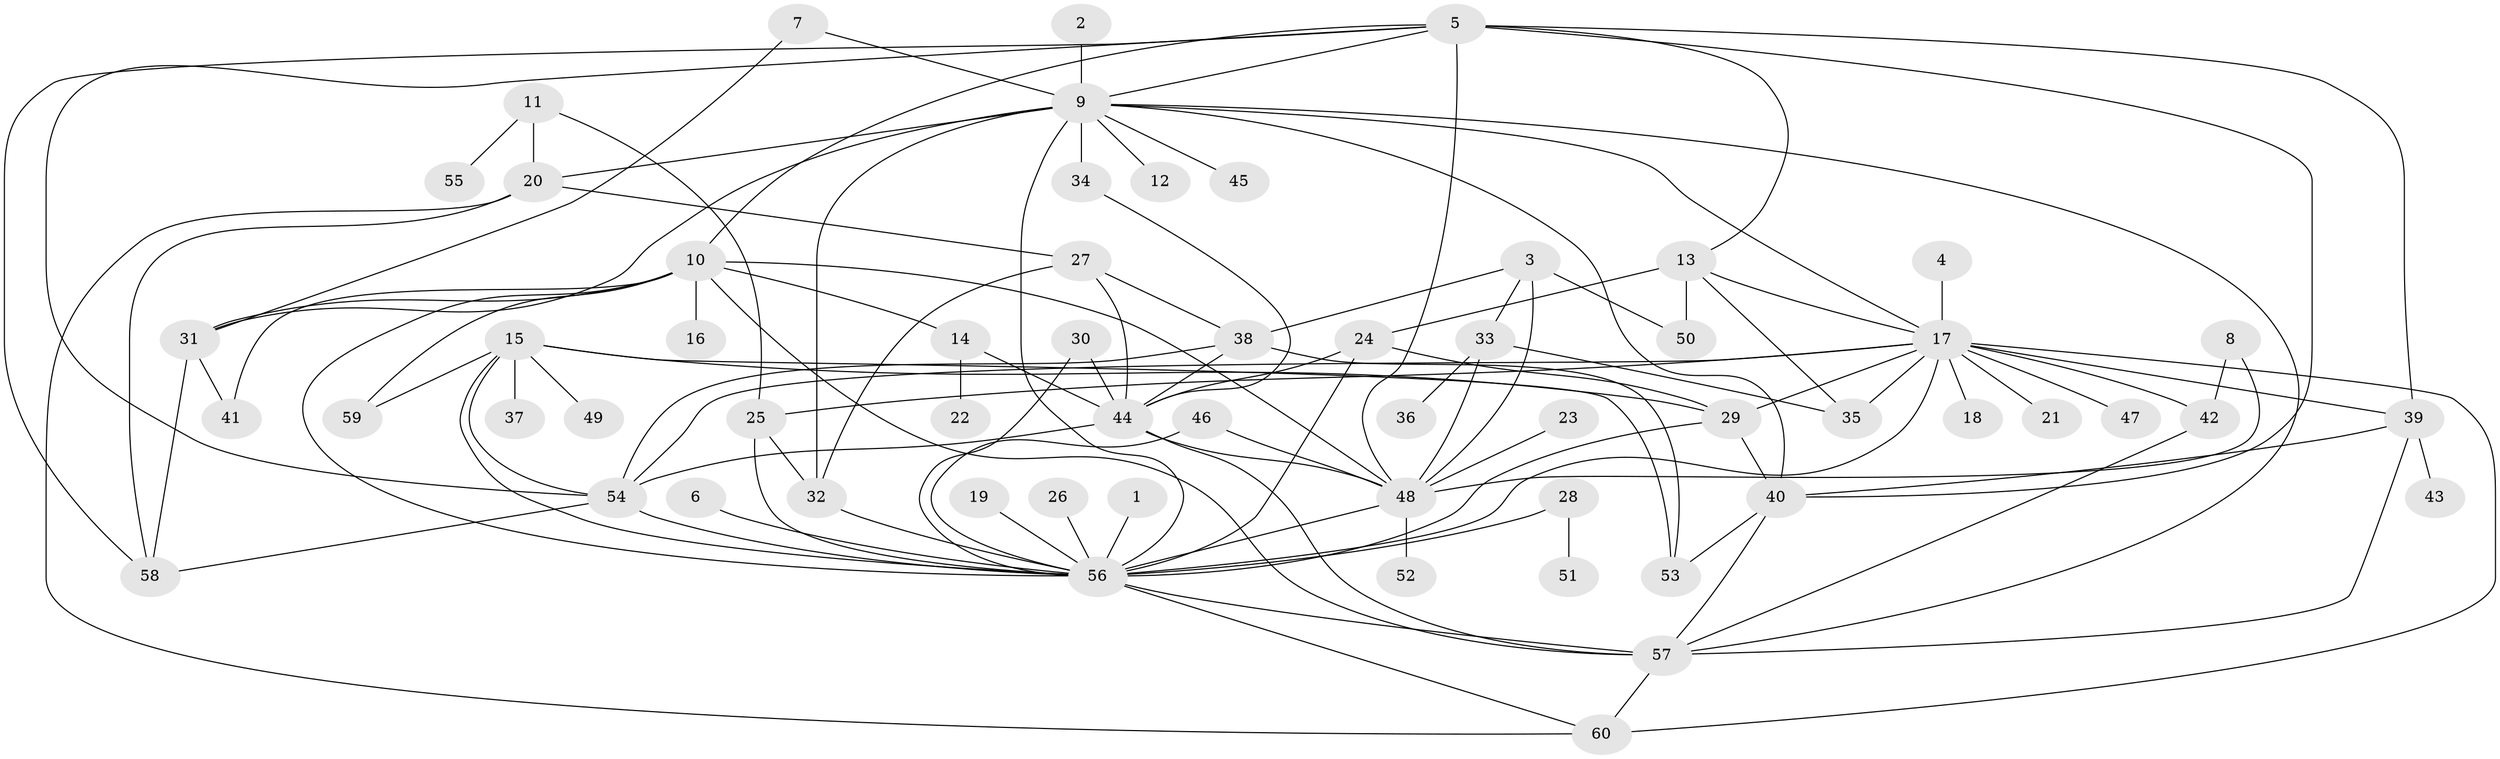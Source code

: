 // original degree distribution, {14: 0.010101010101010102, 9: 0.020202020202020204, 28: 0.010101010101010102, 4: 0.0707070707070707, 1: 0.3434343434343434, 8: 0.010101010101010102, 11: 0.010101010101010102, 16: 0.010101010101010102, 10: 0.020202020202020204, 2: 0.29292929292929293, 7: 0.04040404040404041, 3: 0.10101010101010101, 6: 0.030303030303030304, 5: 0.030303030303030304}
// Generated by graph-tools (version 1.1) at 2025/36/03/04/25 23:36:56]
// undirected, 60 vertices, 113 edges
graph export_dot {
  node [color=gray90,style=filled];
  1;
  2;
  3;
  4;
  5;
  6;
  7;
  8;
  9;
  10;
  11;
  12;
  13;
  14;
  15;
  16;
  17;
  18;
  19;
  20;
  21;
  22;
  23;
  24;
  25;
  26;
  27;
  28;
  29;
  30;
  31;
  32;
  33;
  34;
  35;
  36;
  37;
  38;
  39;
  40;
  41;
  42;
  43;
  44;
  45;
  46;
  47;
  48;
  49;
  50;
  51;
  52;
  53;
  54;
  55;
  56;
  57;
  58;
  59;
  60;
  1 -- 56 [weight=1.0];
  2 -- 9 [weight=1.0];
  3 -- 33 [weight=1.0];
  3 -- 38 [weight=1.0];
  3 -- 48 [weight=1.0];
  3 -- 50 [weight=1.0];
  4 -- 17 [weight=1.0];
  5 -- 9 [weight=1.0];
  5 -- 10 [weight=1.0];
  5 -- 13 [weight=1.0];
  5 -- 39 [weight=1.0];
  5 -- 40 [weight=1.0];
  5 -- 48 [weight=1.0];
  5 -- 54 [weight=1.0];
  5 -- 58 [weight=1.0];
  6 -- 56 [weight=1.0];
  7 -- 9 [weight=1.0];
  7 -- 31 [weight=1.0];
  8 -- 42 [weight=1.0];
  8 -- 48 [weight=1.0];
  9 -- 12 [weight=1.0];
  9 -- 17 [weight=1.0];
  9 -- 20 [weight=1.0];
  9 -- 31 [weight=1.0];
  9 -- 32 [weight=1.0];
  9 -- 34 [weight=1.0];
  9 -- 40 [weight=1.0];
  9 -- 45 [weight=1.0];
  9 -- 56 [weight=2.0];
  9 -- 57 [weight=1.0];
  10 -- 14 [weight=1.0];
  10 -- 16 [weight=1.0];
  10 -- 31 [weight=1.0];
  10 -- 41 [weight=1.0];
  10 -- 48 [weight=1.0];
  10 -- 56 [weight=2.0];
  10 -- 57 [weight=1.0];
  10 -- 59 [weight=1.0];
  11 -- 20 [weight=1.0];
  11 -- 25 [weight=1.0];
  11 -- 55 [weight=1.0];
  13 -- 17 [weight=1.0];
  13 -- 24 [weight=1.0];
  13 -- 35 [weight=1.0];
  13 -- 50 [weight=1.0];
  14 -- 22 [weight=1.0];
  14 -- 44 [weight=1.0];
  15 -- 29 [weight=1.0];
  15 -- 37 [weight=1.0];
  15 -- 49 [weight=1.0];
  15 -- 53 [weight=1.0];
  15 -- 54 [weight=1.0];
  15 -- 56 [weight=1.0];
  15 -- 59 [weight=1.0];
  17 -- 18 [weight=1.0];
  17 -- 21 [weight=1.0];
  17 -- 25 [weight=1.0];
  17 -- 29 [weight=1.0];
  17 -- 35 [weight=1.0];
  17 -- 39 [weight=1.0];
  17 -- 42 [weight=2.0];
  17 -- 47 [weight=1.0];
  17 -- 54 [weight=1.0];
  17 -- 56 [weight=1.0];
  17 -- 60 [weight=1.0];
  19 -- 56 [weight=1.0];
  20 -- 27 [weight=2.0];
  20 -- 58 [weight=1.0];
  20 -- 60 [weight=1.0];
  23 -- 48 [weight=1.0];
  24 -- 29 [weight=1.0];
  24 -- 44 [weight=1.0];
  24 -- 56 [weight=1.0];
  25 -- 32 [weight=1.0];
  25 -- 56 [weight=1.0];
  26 -- 56 [weight=1.0];
  27 -- 32 [weight=1.0];
  27 -- 38 [weight=1.0];
  27 -- 44 [weight=1.0];
  28 -- 51 [weight=1.0];
  28 -- 56 [weight=1.0];
  29 -- 40 [weight=1.0];
  29 -- 56 [weight=1.0];
  30 -- 44 [weight=1.0];
  30 -- 56 [weight=1.0];
  31 -- 41 [weight=1.0];
  31 -- 58 [weight=1.0];
  32 -- 56 [weight=1.0];
  33 -- 35 [weight=1.0];
  33 -- 36 [weight=1.0];
  33 -- 48 [weight=1.0];
  34 -- 44 [weight=1.0];
  38 -- 44 [weight=1.0];
  38 -- 53 [weight=1.0];
  38 -- 54 [weight=1.0];
  39 -- 40 [weight=1.0];
  39 -- 43 [weight=1.0];
  39 -- 57 [weight=1.0];
  40 -- 53 [weight=1.0];
  40 -- 57 [weight=1.0];
  42 -- 57 [weight=1.0];
  44 -- 48 [weight=1.0];
  44 -- 54 [weight=2.0];
  44 -- 57 [weight=1.0];
  46 -- 48 [weight=1.0];
  46 -- 56 [weight=1.0];
  48 -- 52 [weight=1.0];
  48 -- 56 [weight=2.0];
  54 -- 56 [weight=1.0];
  54 -- 58 [weight=1.0];
  56 -- 57 [weight=1.0];
  56 -- 60 [weight=1.0];
  57 -- 60 [weight=1.0];
}
